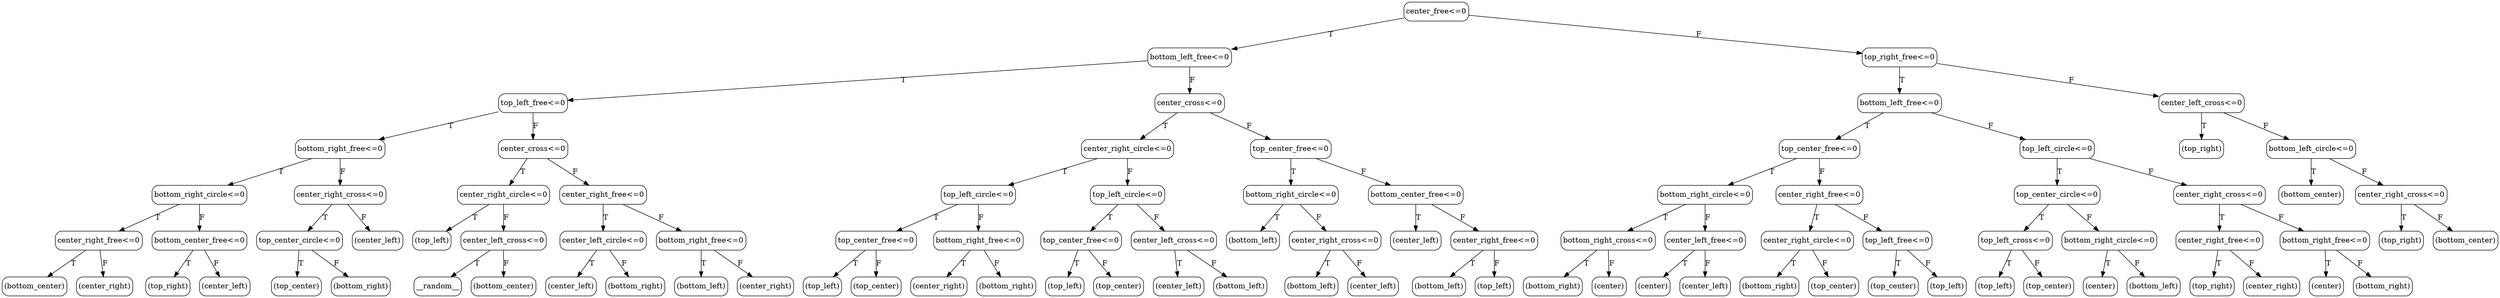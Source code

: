 // decision tree
digraph {
	6 [label="(bottom_center)" margin="0.05,0.05" shape=box style=rounded]
	7 [label="(center_right)" margin="0.05,0.05" shape=box style=rounded]
	5 [label="center_right_free<=0" margin="0.05,0.05" shape=box style=rounded]
	5 -> 6 [label=T]
	5 -> 7 [label=F]
	9 [label="(top_right)" margin="0.05,0.05" shape=box style=rounded]
	10 [label="(center_left)" margin="0.05,0.05" shape=box style=rounded]
	8 [label="bottom_center_free<=0" margin="0.05,0.05" shape=box style=rounded]
	8 -> 9 [label=T]
	8 -> 10 [label=F]
	4 [label="bottom_right_circle<=0" margin="0.05,0.05" shape=box style=rounded]
	4 -> 5 [label=T]
	4 -> 8 [label=F]
	13 [label="(top_center)" margin="0.05,0.05" shape=box style=rounded]
	14 [label="(bottom_right)" margin="0.05,0.05" shape=box style=rounded]
	12 [label="top_center_circle<=0" margin="0.05,0.05" shape=box style=rounded]
	12 -> 13 [label=T]
	12 -> 14 [label=F]
	15 [label="(center_left)" margin="0.05,0.05" shape=box style=rounded]
	11 [label="center_right_cross<=0" margin="0.05,0.05" shape=box style=rounded]
	11 -> 12 [label=T]
	11 -> 15 [label=F]
	3 [label="bottom_right_free<=0" margin="0.05,0.05" shape=box style=rounded]
	3 -> 4 [label=T]
	3 -> 11 [label=F]
	20 [label="(top_left)" margin="0.05,0.05" shape=box style=rounded]
	24 [label=__random__ margin="0.05,0.05" shape=box style=rounded]
	25 [label="(bottom_center)" margin="0.05,0.05" shape=box style=rounded]
	23 [label="center_left_cross<=0" margin="0.05,0.05" shape=box style=rounded]
	23 -> 24 [label=T]
	23 -> 25 [label=F]
	19 [label="center_right_circle<=0" margin="0.05,0.05" shape=box style=rounded]
	19 -> 20 [label=T]
	19 -> 23 [label=F]
	28 [label="(center_left)" margin="0.05,0.05" shape=box style=rounded]
	29 [label="(bottom_right)" margin="0.05,0.05" shape=box style=rounded]
	27 [label="center_left_circle<=0" margin="0.05,0.05" shape=box style=rounded]
	27 -> 28 [label=T]
	27 -> 29 [label=F]
	31 [label="(bottom_left)" margin="0.05,0.05" shape=box style=rounded]
	32 [label="(center_right)" margin="0.05,0.05" shape=box style=rounded]
	30 [label="bottom_right_free<=0" margin="0.05,0.05" shape=box style=rounded]
	30 -> 31 [label=T]
	30 -> 32 [label=F]
	26 [label="center_right_free<=0" margin="0.05,0.05" shape=box style=rounded]
	26 -> 27 [label=T]
	26 -> 30 [label=F]
	18 [label="center_cross<=0" margin="0.05,0.05" shape=box style=rounded]
	18 -> 19 [label=T]
	18 -> 26 [label=F]
	2 [label="top_left_free<=0" margin="0.05,0.05" shape=box style=rounded]
	2 -> 3 [label=T]
	2 -> 18 [label=F]
	37 [label="(top_left)" margin="0.05,0.05" shape=box style=rounded]
	38 [label="(top_center)" margin="0.05,0.05" shape=box style=rounded]
	36 [label="top_center_free<=0" margin="0.05,0.05" shape=box style=rounded]
	36 -> 37 [label=T]
	36 -> 38 [label=F]
	40 [label="(center_right)" margin="0.05,0.05" shape=box style=rounded]
	41 [label="(bottom_right)" margin="0.05,0.05" shape=box style=rounded]
	39 [label="bottom_right_free<=0" margin="0.05,0.05" shape=box style=rounded]
	39 -> 40 [label=T]
	39 -> 41 [label=F]
	35 [label="top_left_circle<=0" margin="0.05,0.05" shape=box style=rounded]
	35 -> 36 [label=T]
	35 -> 39 [label=F]
	44 [label="(top_left)" margin="0.05,0.05" shape=box style=rounded]
	45 [label="(top_center)" margin="0.05,0.05" shape=box style=rounded]
	43 [label="top_center_free<=0" margin="0.05,0.05" shape=box style=rounded]
	43 -> 44 [label=T]
	43 -> 45 [label=F]
	47 [label="(center_left)" margin="0.05,0.05" shape=box style=rounded]
	48 [label="(bottom_left)" margin="0.05,0.05" shape=box style=rounded]
	46 [label="center_left_cross<=0" margin="0.05,0.05" shape=box style=rounded]
	46 -> 47 [label=T]
	46 -> 48 [label=F]
	42 [label="top_left_circle<=0" margin="0.05,0.05" shape=box style=rounded]
	42 -> 43 [label=T]
	42 -> 46 [label=F]
	34 [label="center_right_circle<=0" margin="0.05,0.05" shape=box style=rounded]
	34 -> 35 [label=T]
	34 -> 42 [label=F]
	51 [label="(bottom_left)" margin="0.05,0.05" shape=box style=rounded]
	55 [label="(bottom_left)" margin="0.05,0.05" shape=box style=rounded]
	56 [label="(center_left)" margin="0.05,0.05" shape=box style=rounded]
	54 [label="center_right_cross<=0" margin="0.05,0.05" shape=box style=rounded]
	54 -> 55 [label=T]
	54 -> 56 [label=F]
	50 [label="bottom_right_circle<=0" margin="0.05,0.05" shape=box style=rounded]
	50 -> 51 [label=T]
	50 -> 54 [label=F]
	58 [label="(center_left)" margin="0.05,0.05" shape=box style=rounded]
	62 [label="(bottom_left)" margin="0.05,0.05" shape=box style=rounded]
	63 [label="(top_left)" margin="0.05,0.05" shape=box style=rounded]
	61 [label="center_right_free<=0" margin="0.05,0.05" shape=box style=rounded]
	61 -> 62 [label=T]
	61 -> 63 [label=F]
	57 [label="bottom_center_free<=0" margin="0.05,0.05" shape=box style=rounded]
	57 -> 58 [label=T]
	57 -> 61 [label=F]
	49 [label="top_center_free<=0" margin="0.05,0.05" shape=box style=rounded]
	49 -> 50 [label=T]
	49 -> 57 [label=F]
	33 [label="center_cross<=0" margin="0.05,0.05" shape=box style=rounded]
	33 -> 34 [label=T]
	33 -> 49 [label=F]
	1 [label="bottom_left_free<=0" margin="0.05,0.05" shape=box style=rounded]
	1 -> 2 [label=T]
	1 -> 33 [label=F]
	69 [label="(bottom_right)" margin="0.05,0.05" shape=box style=rounded]
	70 [label="(center)" margin="0.05,0.05" shape=box style=rounded]
	68 [label="bottom_right_cross<=0" margin="0.05,0.05" shape=box style=rounded]
	68 -> 69 [label=T]
	68 -> 70 [label=F]
	72 [label="(center)" margin="0.05,0.05" shape=box style=rounded]
	73 [label="(center_left)" margin="0.05,0.05" shape=box style=rounded]
	71 [label="center_left_free<=0" margin="0.05,0.05" shape=box style=rounded]
	71 -> 72 [label=T]
	71 -> 73 [label=F]
	67 [label="bottom_right_circle<=0" margin="0.05,0.05" shape=box style=rounded]
	67 -> 68 [label=T]
	67 -> 71 [label=F]
	76 [label="(bottom_right)" margin="0.05,0.05" shape=box style=rounded]
	77 [label="(top_center)" margin="0.05,0.05" shape=box style=rounded]
	75 [label="center_right_circle<=0" margin="0.05,0.05" shape=box style=rounded]
	75 -> 76 [label=T]
	75 -> 77 [label=F]
	79 [label="(top_center)" margin="0.05,0.05" shape=box style=rounded]
	80 [label="(top_left)" margin="0.05,0.05" shape=box style=rounded]
	78 [label="top_left_free<=0" margin="0.05,0.05" shape=box style=rounded]
	78 -> 79 [label=T]
	78 -> 80 [label=F]
	74 [label="center_right_free<=0" margin="0.05,0.05" shape=box style=rounded]
	74 -> 75 [label=T]
	74 -> 78 [label=F]
	66 [label="top_center_free<=0" margin="0.05,0.05" shape=box style=rounded]
	66 -> 67 [label=T]
	66 -> 74 [label=F]
	84 [label="(top_left)" margin="0.05,0.05" shape=box style=rounded]
	85 [label="(top_center)" margin="0.05,0.05" shape=box style=rounded]
	83 [label="top_left_cross<=0" margin="0.05,0.05" shape=box style=rounded]
	83 -> 84 [label=T]
	83 -> 85 [label=F]
	87 [label="(center)" margin="0.05,0.05" shape=box style=rounded]
	88 [label="(bottom_left)" margin="0.05,0.05" shape=box style=rounded]
	86 [label="bottom_right_circle<=0" margin="0.05,0.05" shape=box style=rounded]
	86 -> 87 [label=T]
	86 -> 88 [label=F]
	82 [label="top_center_circle<=0" margin="0.05,0.05" shape=box style=rounded]
	82 -> 83 [label=T]
	82 -> 86 [label=F]
	91 [label="(top_right)" margin="0.05,0.05" shape=box style=rounded]
	92 [label="(center_right)" margin="0.05,0.05" shape=box style=rounded]
	90 [label="center_right_free<=0" margin="0.05,0.05" shape=box style=rounded]
	90 -> 91 [label=T]
	90 -> 92 [label=F]
	94 [label="(center)" margin="0.05,0.05" shape=box style=rounded]
	95 [label="(bottom_right)" margin="0.05,0.05" shape=box style=rounded]
	93 [label="bottom_right_free<=0" margin="0.05,0.05" shape=box style=rounded]
	93 -> 94 [label=T]
	93 -> 95 [label=F]
	89 [label="center_right_cross<=0" margin="0.05,0.05" shape=box style=rounded]
	89 -> 90 [label=T]
	89 -> 93 [label=F]
	81 [label="top_left_circle<=0" margin="0.05,0.05" shape=box style=rounded]
	81 -> 82 [label=T]
	81 -> 89 [label=F]
	65 [label="bottom_left_free<=0" margin="0.05,0.05" shape=box style=rounded]
	65 -> 66 [label=T]
	65 -> 81 [label=F]
	97 [label="(top_right)" margin="0.05,0.05" shape=box style=rounded]
	113 [label="(bottom_center)" margin="0.05,0.05" shape=box style=rounded]
	125 [label="(top_right)" margin="0.05,0.05" shape=box style=rounded]
	126 [label="(bottom_center)" margin="0.05,0.05" shape=box style=rounded]
	120 [label="center_right_cross<=0" margin="0.05,0.05" shape=box style=rounded]
	120 -> 125 [label=T]
	120 -> 126 [label=F]
	112 [label="bottom_left_circle<=0" margin="0.05,0.05" shape=box style=rounded]
	112 -> 113 [label=T]
	112 -> 120 [label=F]
	96 [label="center_left_cross<=0" margin="0.05,0.05" shape=box style=rounded]
	96 -> 97 [label=T]
	96 -> 112 [label=F]
	64 [label="top_right_free<=0" margin="0.05,0.05" shape=box style=rounded]
	64 -> 65 [label=T]
	64 -> 96 [label=F]
	0 [label="center_free<=0" margin="0.05,0.05" shape=box style=rounded]
	0 -> 1 [label=T]
	0 -> 64 [label=F]
}
